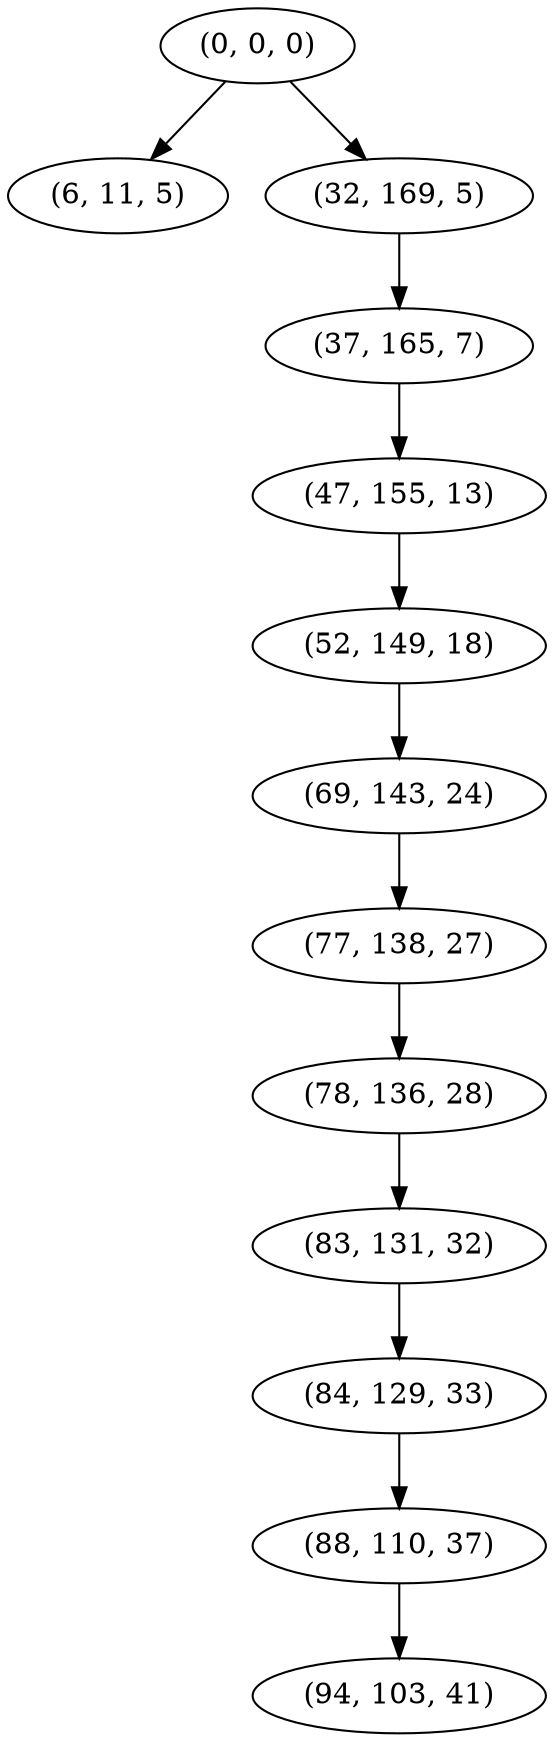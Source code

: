 digraph tree {
    "(0, 0, 0)";
    "(6, 11, 5)";
    "(32, 169, 5)";
    "(37, 165, 7)";
    "(47, 155, 13)";
    "(52, 149, 18)";
    "(69, 143, 24)";
    "(77, 138, 27)";
    "(78, 136, 28)";
    "(83, 131, 32)";
    "(84, 129, 33)";
    "(88, 110, 37)";
    "(94, 103, 41)";
    "(0, 0, 0)" -> "(6, 11, 5)";
    "(0, 0, 0)" -> "(32, 169, 5)";
    "(32, 169, 5)" -> "(37, 165, 7)";
    "(37, 165, 7)" -> "(47, 155, 13)";
    "(47, 155, 13)" -> "(52, 149, 18)";
    "(52, 149, 18)" -> "(69, 143, 24)";
    "(69, 143, 24)" -> "(77, 138, 27)";
    "(77, 138, 27)" -> "(78, 136, 28)";
    "(78, 136, 28)" -> "(83, 131, 32)";
    "(83, 131, 32)" -> "(84, 129, 33)";
    "(84, 129, 33)" -> "(88, 110, 37)";
    "(88, 110, 37)" -> "(94, 103, 41)";
}
